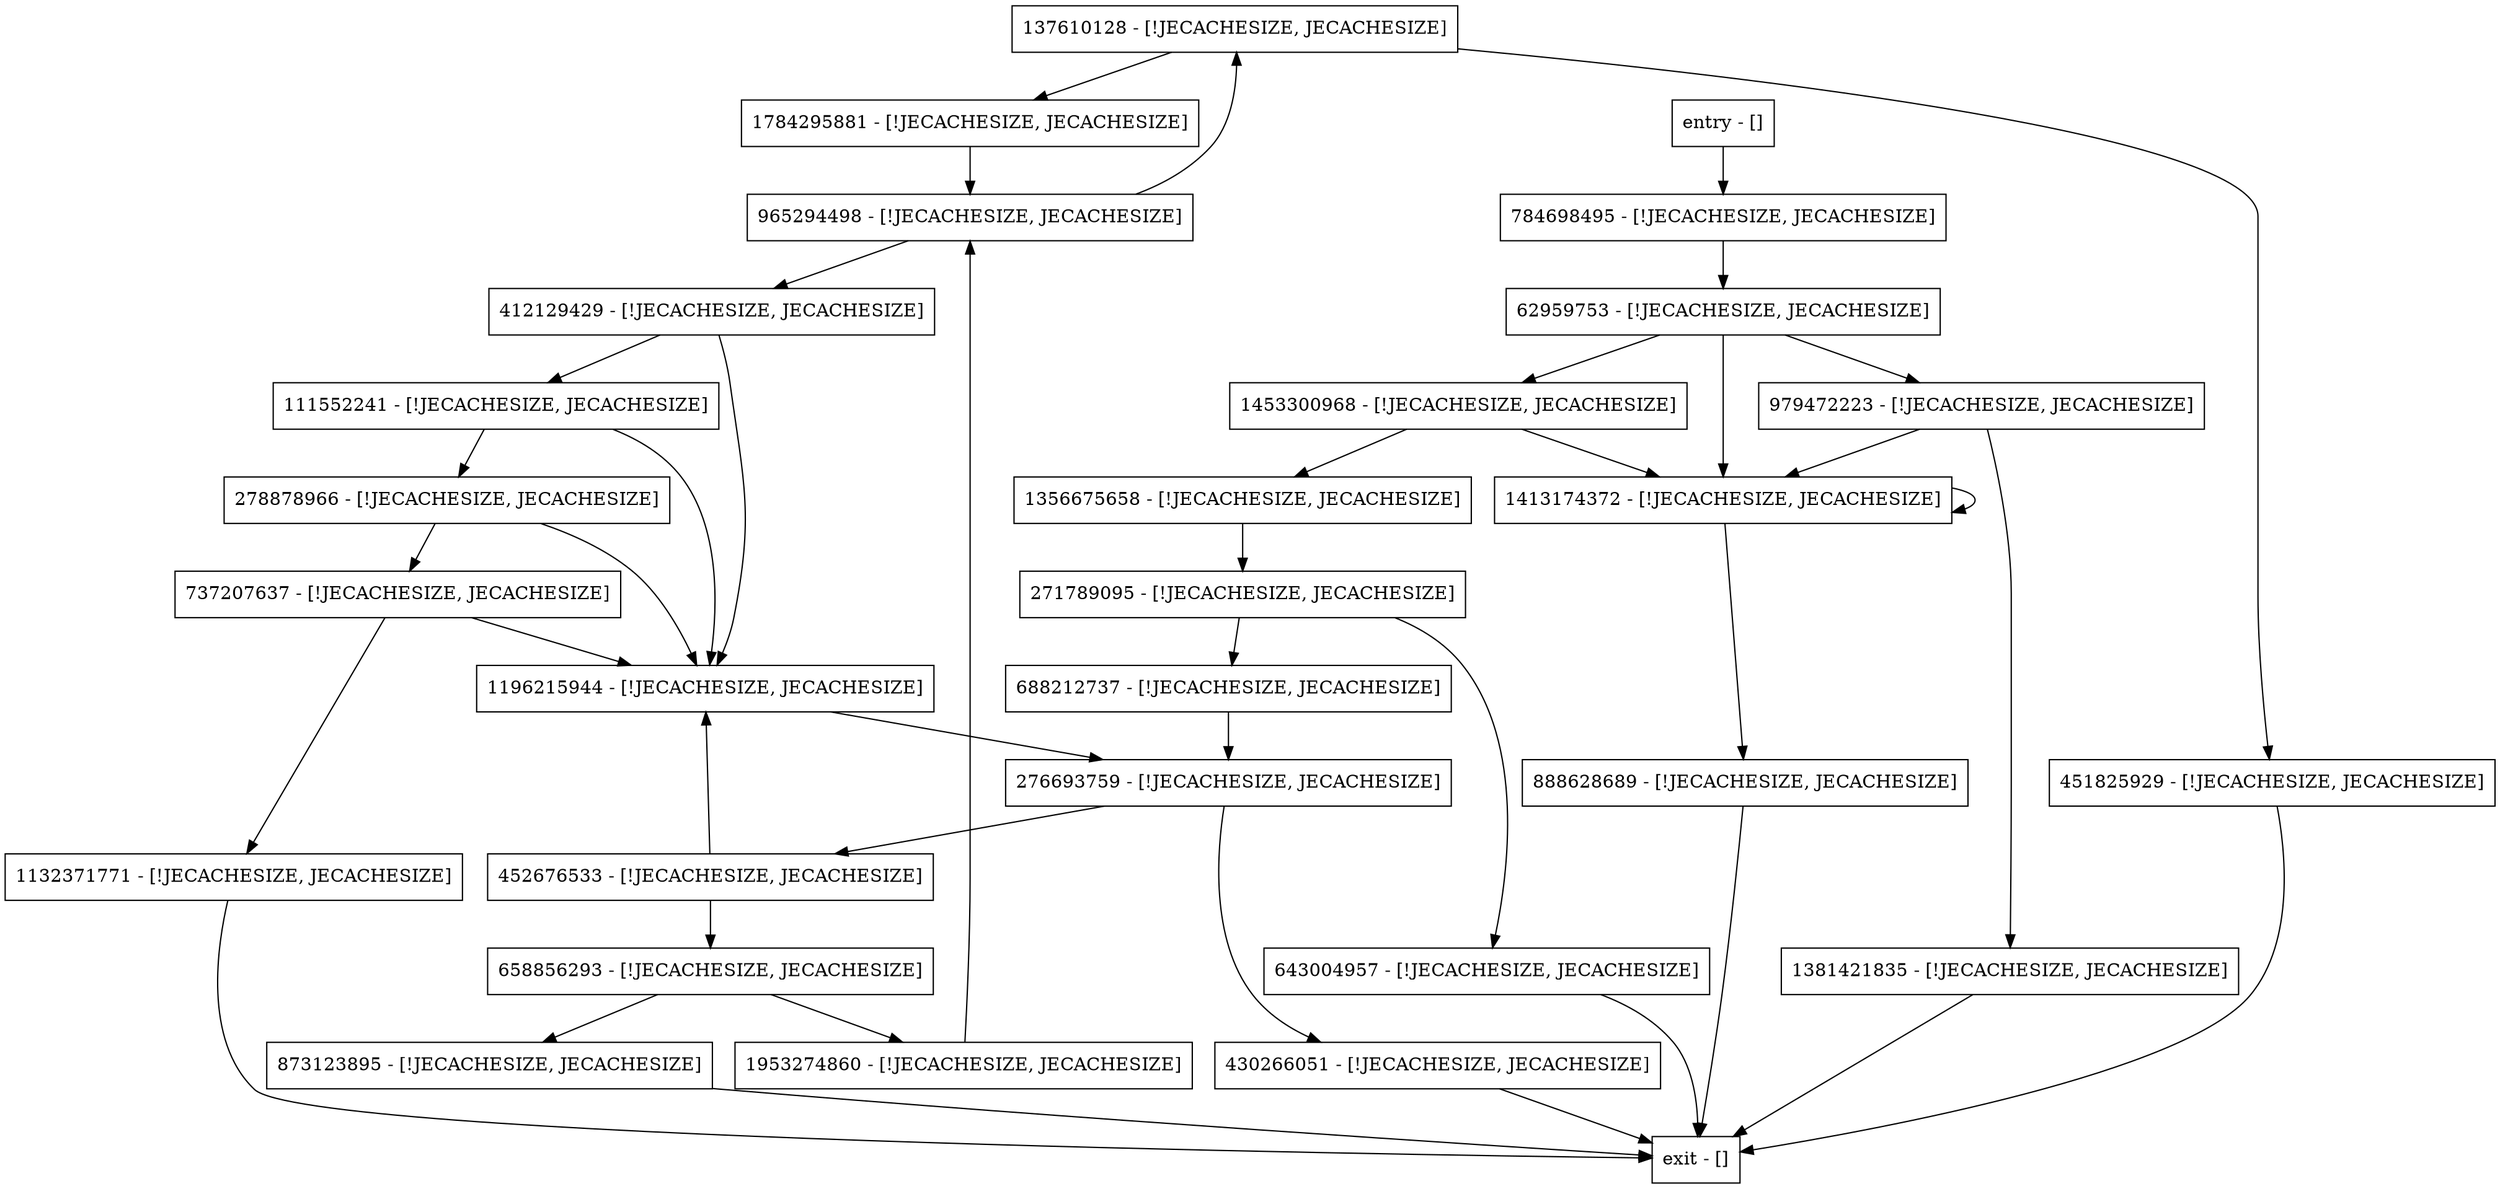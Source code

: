 digraph hasCycleInternal {
node [shape=record];
1132371771 [label="1132371771 - [!JECACHESIZE, JECACHESIZE]"];
451825929 [label="451825929 - [!JECACHESIZE, JECACHESIZE]"];
737207637 [label="737207637 - [!JECACHESIZE, JECACHESIZE]"];
137610128 [label="137610128 - [!JECACHESIZE, JECACHESIZE]"];
784698495 [label="784698495 - [!JECACHESIZE, JECACHESIZE]"];
658856293 [label="658856293 - [!JECACHESIZE, JECACHESIZE]"];
1784295881 [label="1784295881 - [!JECACHESIZE, JECACHESIZE]"];
62959753 [label="62959753 - [!JECACHESIZE, JECACHESIZE]"];
1196215944 [label="1196215944 - [!JECACHESIZE, JECACHESIZE]"];
111552241 [label="111552241 - [!JECACHESIZE, JECACHESIZE]"];
1453300968 [label="1453300968 - [!JECACHESIZE, JECACHESIZE]"];
873123895 [label="873123895 - [!JECACHESIZE, JECACHESIZE]"];
278878966 [label="278878966 - [!JECACHESIZE, JECACHESIZE]"];
888628689 [label="888628689 - [!JECACHESIZE, JECACHESIZE]"];
979472223 [label="979472223 - [!JECACHESIZE, JECACHESIZE]"];
412129429 [label="412129429 - [!JECACHESIZE, JECACHESIZE]"];
965294498 [label="965294498 - [!JECACHESIZE, JECACHESIZE]"];
1413174372 [label="1413174372 - [!JECACHESIZE, JECACHESIZE]"];
1356675658 [label="1356675658 - [!JECACHESIZE, JECACHESIZE]"];
1953274860 [label="1953274860 - [!JECACHESIZE, JECACHESIZE]"];
entry [label="entry - []"];
exit [label="exit - []"];
643004957 [label="643004957 - [!JECACHESIZE, JECACHESIZE]"];
276693759 [label="276693759 - [!JECACHESIZE, JECACHESIZE]"];
452676533 [label="452676533 - [!JECACHESIZE, JECACHESIZE]"];
688212737 [label="688212737 - [!JECACHESIZE, JECACHESIZE]"];
1381421835 [label="1381421835 - [!JECACHESIZE, JECACHESIZE]"];
271789095 [label="271789095 - [!JECACHESIZE, JECACHESIZE]"];
430266051 [label="430266051 - [!JECACHESIZE, JECACHESIZE]"];
entry;
exit;
1132371771 -> exit;
451825929 -> exit;
737207637 -> 1132371771;
737207637 -> 1196215944;
137610128 -> 1784295881;
137610128 -> 451825929;
784698495 -> 62959753;
658856293 -> 1953274860;
658856293 -> 873123895;
1784295881 -> 965294498;
62959753 -> 979472223;
62959753 -> 1453300968;
62959753 -> 1413174372;
1196215944 -> 276693759;
111552241 -> 1196215944;
111552241 -> 278878966;
1453300968 -> 1413174372;
1453300968 -> 1356675658;
873123895 -> exit;
278878966 -> 1196215944;
278878966 -> 737207637;
888628689 -> exit;
979472223 -> 1381421835;
979472223 -> 1413174372;
412129429 -> 111552241;
412129429 -> 1196215944;
965294498 -> 412129429;
965294498 -> 137610128;
1413174372 -> 888628689;
1413174372 -> 1413174372;
1356675658 -> 271789095;
1953274860 -> 965294498;
entry -> 784698495;
643004957 -> exit;
276693759 -> 452676533;
276693759 -> 430266051;
452676533 -> 658856293;
452676533 -> 1196215944;
688212737 -> 276693759;
1381421835 -> exit;
271789095 -> 643004957;
271789095 -> 688212737;
430266051 -> exit;
}
